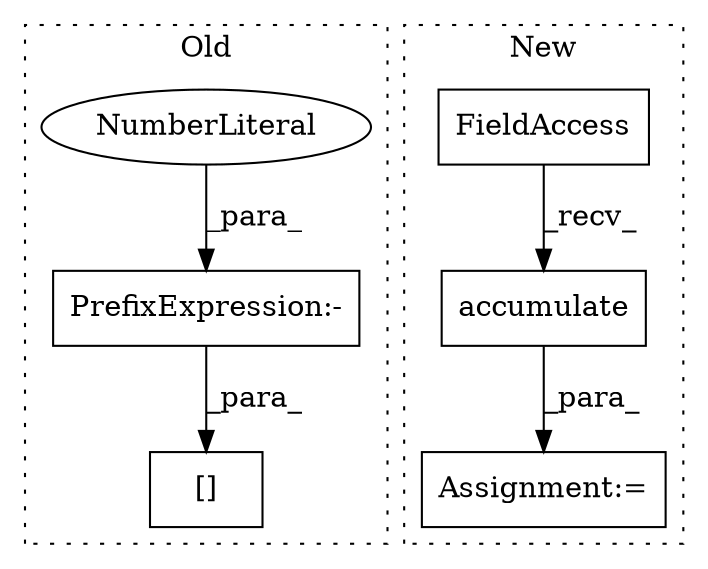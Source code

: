 digraph G {
subgraph cluster0 {
1 [label="[]" a="2" s="2105,2119" l="12,1" shape="box"];
5 [label="PrefixExpression:-" a="38" s="2117" l="1" shape="box"];
6 [label="NumberLiteral" a="34" s="2118" l="1" shape="ellipse"];
label = "Old";
style="dotted";
}
subgraph cluster1 {
2 [label="accumulate" a="32" s="1790,1915" l="24,-5" shape="box"];
3 [label="Assignment:=" a="7" s="1770" l="1" shape="box"];
4 [label="FieldAccess" a="22" s="1776" l="5" shape="box"];
label = "New";
style="dotted";
}
2 -> 3 [label="_para_"];
4 -> 2 [label="_recv_"];
5 -> 1 [label="_para_"];
6 -> 5 [label="_para_"];
}